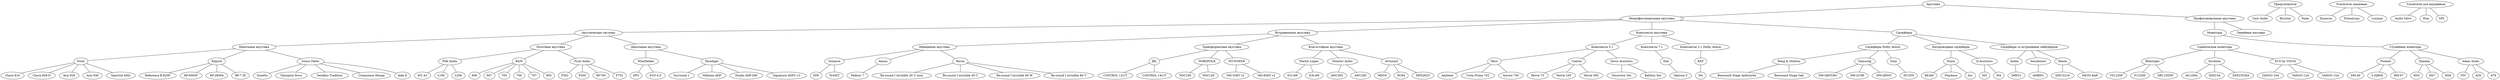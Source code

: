 graph audio_technica_map {
    //node [shape=circle]";
    //audio_technica [label="Аудиотехника"];

    // --------------------- 000 -------------------------

    "Акустика";

    // --------------------- 111 -------------------------

    //первый уровень, акустика
    "Непрофессиональная акустика";
    "Профессиональная акустика";

    // --------------------- 222 -------------------------

    //второй уровень, непрофессиональная акустика
    "Акустические системы";
    "Встраиваемая акустика";
    "Комплекты акустики";
    "Саундбары";

    //второй уровень, профессиональная акустика
    "Мониторы";

    // --------------------- 333 -------------------------

    //третий уровень, акустические системы
    "Напольная акустика";
    "Полочная акустика";
    "Дипольная акустика";

    //третий уровень, встраиваемая акустика
    "Невидимая акустика";
    "Трансформатная акустика";
    "Влагостойкая акустика";

    //третий уровень, комплекты акустики
    "Комплекты 5.1";
    "Комплекты 7.1";
    "Комплекты 3.1 Dolby Atmos";

    //третий уровень, саундбары
    "Саундбары Dolby Atmos";
    "Беспроводные саундбары";
    "Саундбары со встроенным сабвуфером";

    //третий уровень, мониторы
    "Сценические мониторы";
    "Студийные мониторы";

    // --------------------- 444 -------------------------

    //четвертый уровень, напольная акустика (бренды)
    "Focal";
    "Klipsch";
    "Sonus Faber";

    //четвертый уровень, полочная акустика (бренды)
    "Polk Audio";
    "B&W";
    "Fyne Audio";

    //четвертый уровень, дипольная акустика (бренды)
    "Wharfadale";
    "Paradigm";

    //четвертый уровень, невидимая акустика (бренды)
    "Sonance";
    "Amina";
    "Revox";

    //четвертый уровень, трансформатная акустика (бренды)
    "JBL";
    "NORDFOLK";
    "MT-POWER";

    //четвертый уровень, влагостойкая акустика (бренды)
    "Martin Logan";
    "Monitor Audio";

    //четвертый уровень, комплекты 5.1 (бренды)
    "Heco";
    "Canton";
    "Davis Acoustics";

    //четвертый уровень, комплекты 7.1 (бренды)
    "Dali";

    //четвертый уровень, комплекты Dolby Atmos 3.1 (бренды)
    "KEF";

    //четвертый уровень, саундабры Dolby Atmos (бренды)
    "Bang & Olufsen";
    "Samsung";
    "Sony";

    //четвертый уровень, беспроводные саундбары (бренды)
    "Sonos";
    "Q-Acoustics";

    //четвертый уровень, саундбары со встроеным сабвуфером (бренды)
    "Audac";
    "Sennheiser";
    "Denon";

    //четвертый уровень, сценические мониторы (бренды)
    "Behringer";
    "Invotone";
    "ECO by VOLTA";

    //четвертый уровень, студийные мониторы (бренды)
    "Pioneer";
    "Yamaha";
    "Adam Audio";

    // --------------------- 555 -------------------------

    //пятый уровень, напольная акустика (модели Focal)
    "Chora 816";
    "Chora 826-D";
    "Aria 926";
    "Aria 936";
    "Spectral 40th";

    //пятый уровень, напольная акустика (модели Klipsch)
    "Reference R-820F";
    "RP-6000F";
    "RP-280FA";
    "RF-7 III";

    //пятый уровень, напольная акустика (модели Sonus Faber)
    "Sonetto";
    "Olympica Nova";
    "Serafino Tradition";
    "Cremonese Wenge";
    "Aida II";

    //пятый уровень, полочная акустика (модели Polk Audio)
    "RTi A3";
    "L100";
    "L200";

    //пятый уровень, полочная акустика (модели B&W)
    "606";
    "607";
    "705";
    "706";
    "707";
    "805";

    //пятый уровень, полочная акустика (модели Fyne Audio)
    "F301";
    "F500";
    "RF700";
    "F701";

    //пятый уровень, дипльная акустика (модели Wharfadale)
    "DFS";
    "EVO 4.S";

    //пятый уровень, дипльная акустика (модели Paradigm)
    "Surround 1";
    "Millenia ADP";
    "Studio ADP-590";
    "Signature ADP3 v.3";

    //пятый уровень, невидимая акустика (модели Sonance);
    "ISW";
    "IS4SST";

    //пятый уровень, невидимая акустика (модели Amina);
    "Mobius 7";

    //пятый уровень, невидимая акустика (модели Revox);
    "Re:sound I invisible 20 U mini";
    "Re:sound I invisible 40 C";
    "Re:sound I invisible 80 W";
    "Re:sound I invisible 80 U";

    //пятый уровень, трансформатная акустика (модели JBL);
    "CONTROL 12C/T";
    "CONTROL 14C/T";

    //пятый уровень, трансформатная акустика (модели NORDFOLK);
    "NSC106";
    "NSC128";

    //пятый уровень, трансформатная акустика (модели MT-POWER);
    "MD-55RT v2";
    "MD-85RT v2";

    //пятый уровень, влагостойкая акустика (модели Artsound)
    "MDC6";
    "DC84";
    "HPSQ525";

    //пятый уровень, влагостойкая акустика (модели Martin Logan)
    "IC3-AW";
    "IC8-AW";

    //пятый уровень, влагостойкая акустика (модели Monitor Audio)
    "AWC265";
    "AWC285";

    //пятый уровень, комплекты 5.1  (модели Heco)
    "Ambient";
    "Victa Prime 702";
    "Aurora 700";

    //пятый уровень, комплекты 5.1  (модели Canton)
    "Movie 75";
    "Movie 165";
    "Movie 365";

    //пятый уровень, комплекты 5.1  (модели Davis Acoustics)
    "Discovery Set";
    "Balthus Set";

    //пятый уровень, комплекты 7.1  (модели Dali)
    "Opticon 5";

    //пятый уровень, комплекты Dolby Atmos 3.1 (модели KEF)
    "N4";

    //пятый уровень, саундабры Dolby Atmos (модели Bang & Olufsen)
    "Beosound Stage Anthracite";
    "Beosound Stage Oak";

    //пятый уровень, саундабры Dolby Atmos (модели Samsung)
    "HW-Q60T/RU";
    "HW-Q70R";
    "HW-Q950T";

    //пятый уровень, саундабры Dolby Atmos (модели Sony)
    "HT-ZF9";

    //пятый уровень, беспроводные саундабры (модели Sonos)
    "BEAM";
    "Playbase";
    "Arc";

    //пятый уровень, беспроводные саундабры (модели Q-Acoustics)
    "M3";
    "M4";

    //пятый уровень, саундбары со встроеным сабвуфером  (модели Audac)
    "IMEO1";

    //пятый уровень, саундбары со встроеным сабвуфером  (модели Sennheiser)
    "AMBEO";

    //пятый уровень, саундбары со встроеным сабвуфером  (модели Denon)
    "DHT-S216";
    "HEOS BAR";

    //пятый уровень, сценические мониторы  (модели Behringer)
    "VS1220F";
    "F1220D";
    "DR115DSP";

    //пятый уровень, сценические мониторы  (модели Invotone)
    "AS12MA";
    "DSX15A";
    "DSX15CMA";

    //пятый уровень, сценические мониторы  (модели ECO by VOLTA)
    "TANGO-10A";
    "TANGO-12A";
    "TANGO-15A";

    //пятый уровень, студийные мониторы  (модели Pioneer)
    "DM-40";
    "S-DJ80X";
    "RM-07";

    //пятый уровень, студийные мониторы  (модели Yamaha)
    "HS5";
    "HS7";
    "HS8";

    //пятый уровень, студийные мониторы  (модели Adam Audio)
    "T5V";
    "A3X";
    "A7X";

    // ---------------- Построение графа -----------------

    "Акустика" -- "Непрофессиональная акустика";
    "Акустика" -- "Профессиональная акустика";

    "Непрофессиональная акустика" -- "Акустические системы";
    "Непрофессиональная акустика" -- "Встраиваемая акустика";
    "Непрофессиональная акустика" -- "Комплекты акустики";
    "Непрофессиональная акустика" -- "Саундбары";

    "Профессиональная акустика" -- "Мониторы";
    "Профессиональная акустика" -- "Линейные массивы";

    "Акустические системы" -- "Напольная акустика";
    "Акустические системы" -- "Полочная акустика";
    "Акустические системы" -- "Дипольная акустика";

    "Встраиваемая акустика" -- "Невидимая акустика";
    "Встраиваемая акустика" -- "Трансформатная акустика";
    "Встраиваемая акустика" -- "Влагостойкая акустика";

    "Комплекты акустики" -- "Комплекты 5.1";
    "Комплекты акустики" -- "Комплекты 7.1";
    "Комплекты акустики" -- "Комплекты 3.1 Dolby Atmos";

    "Саундбары" -- "Саундбары Dolby Atmos";
    "Саундбары" -- "Беспроводные саундбары";
    "Саундбары" -- "Саундбары со встроенным сабвуфером";

    "Мониторы" -- "Сценические мониторы";
    "Мониторы" -- "Студийные мониторы";

    "Предусилители" -- "Cary Audio";
    "Предусилители" -- "Bryston";
    "Предусилители" -- "Naim";

    "Усилители ламповые" -- "Dynavox";
    "Усилители ламповые" -- "PrimaLuna";
    "Усилители ламповые" -- "Luxman";

    "Усилители для наушников" -- "Audio Valve";
    "Усилители для наушников" -- "Stax";
    "Усилители для наушников" -- "SPL";

    "Напольная акустика" -- "Focal";
    "Напольная акустика" -- "Klipsch";
    "Напольная акустика" -- "Sonus Faber";

    "Полочная акустика" -- "Polk Audio";
    "Полочная акустика" -- "B&W";
    "Полочная акустика" -- "Fyne Audio";

    "Дипольная акустика" -- "Wharfadale";
    "Дипольная акустика" -- "Paradigm";

    "Невидимая акустика" -- "Sonance";
    "Невидимая акустика" -- "Amina";
    "Невидимая акустика" -- "Revox";

    "Трансформатная акустика" -- "JBL";
    "Трансформатная акустика" -- "NORDFOLK";
    "Трансформатная акустика" -- "MT-POWER";

    "Влагостойкая акустика" -- "Martin Logan";
    "Влагостойкая акустика" -- "Monitor Audio";
    "Влагостойкая акустика" -- "Artsound";

    "Комплекты 5.1" -- "Heco";
    "Комплекты 5.1" -- "Canton";
    "Комплекты 5.1" -- "Davis Acoustics";

    "Комплекты 7.1" -- "Dali";

    "Комплекты 3.1 Dolby Atmos" -- "KEF";

    "Саундбары Dolby Atmos" -- "Bang & Olufsen";
    "Саундбары Dolby Atmos" -- "Samsung";
    "Саундбары Dolby Atmos" -- "Sony";

    "Беспроводные саундбары" -- "Sonos";
    "Беспроводные саундбары" -- "Q-Acoustics";

    "Саундбары со встроенным сабвуфером" -- "Audac";
    "Саундбары со встроенным сабвуфером" -- "Sennheiser";
    "Саундбары со встроенным сабвуфером" -- "Denon";

    "Сценические мониторы" -- "Behringer";
    "Сценические мониторы" -- "Invotone";
    "Сценические мониторы" -- "ECO by VOLTA";

    "Студийные мониторы" -- "Pioneer";
    "Студийные мониторы" -- "Yamaha";
    "Студийные мониторы" -- "Adam Audio";

    "Focal" -- "Chora 816";
    "Focal" -- "Chora 826-D";
    "Focal" -- "Aria 926";
    "Focal" -- "Aria 936";
    "Focal" -- "Spectral 40th";

    "Klipsch" -- "Reference R-820F";
    "Klipsch" -- "RP-6000F";
    "Klipsch" -- "RP-280FA";
    "Klipsch" -- "RF-7 III";

    "Sonus Faber" -- "Sonetto";
    "Sonus Faber" -- "Olympica Nova";
    "Sonus Faber" -- "Serafino Tradition";
    "Sonus Faber" -- "Cremonese Wenge";
    "Sonus Faber" -- "Aida II";

    "Polk Audio" -- "RTi A3";
    "Polk Audio" -- "L100";
    "Polk Audio" -- "L200";

    "B&W" -- "606";
    "B&W" -- "607";
    "B&W" -- "705";
    "B&W" -- "706";
    "B&W" -- "707";
    "B&W" -- "805";

    "Fyne Audio" -- "F301";
    "Fyne Audio" -- "F500";
    "Fyne Audio" -- "RF700";
    "Fyne Audio" -- "F701";

    "Wharfadale" -- "DFS";
    "Wharfadale" -- "EVO 4.S";

    "Paradigm" -- "Surround 1";
    "Paradigm" -- "Millenia ADP";
    "Paradigm" -- "Studio ADP-590";
    "Paradigm" -- "Signature ADP3 v.3";

    "Sonance" -- "ISW";
    "Sonance" -- "IS4SST";

    "Amina" -- "Mobius 7";

    "Revox" -- "Re:sound I invisible 20 U mini";
    "Revox" -- "Re:sound I invisible 40 C";
    "Revox" -- "Re:sound I invisible 80 W";
    "Revox" -- "Re:sound I invisible 80 U";

    "JBL" -- "CONTROL 12C/T";
    "JBL" -- "CONTROL 14C/T";

    "NORDFOLK" -- "NSC106";
    "NORDFOLK" -- "NSC128";

    "MT-POWER" -- "MD-55RT v2";
    "MT-POWER" -- "MD-85RT v2";

    "Artsound" -- "MDC6";
    "Artsound" -- "DC84";
    "Artsound" -- "HPSQ525";

    "Martin Logan" -- "IC3-AW";
    "Martin Logan" -- "IC8-AW";

    "Monitor Audio" -- "AWC265";
    "Monitor Audio" -- "AWC285";

    "Heco" -- "Ambient";
    "Heco" -- "Victa Prime 702";
    "Heco" -- "Aurora 700";

    "Canton" -- "Movie 75";
    "Canton" -- "Movie 165";
    "Canton" -- "Movie 365";

    "Davis Acoustics" -- "Discovery Set";
    "Davis Acoustics" -- "Balthus Set";

    "Dali" -- "Opticon 5";

    "KEF" -- "N4";

    "Bang & Olufsen" -- "Beosound Stage Anthracite";
    "Bang & Olufsen" -- "Beosound Stage Oak";

    "Samsung" -- "HW-Q60T/RU";
    "Samsung" -- "HW-Q70R";
    "Samsung" -- "HW-Q950T";

    "Sony" -- "HT-ZF9";

    "Sonos" -- "BEAM";
    "Sonos" -- "Playbase";
    "Sonos" -- "Arc";

    "Q-Acoustics" -- "M3";
    "Q-Acoustics" -- "M4";

    "Audac" -- "IMEO1";

    "Sennheiser" -- "AMBEO";

    "Denon" -- "DHT-S216";
    "Denon" -- "HEOS BAR";

    "Behringer" -- "VS1220F";
    "Behringer" -- "F1220D";
    "Behringer" -- "DR115DSP";

    "Invotone" -- "AS12MA";
    "Invotone" -- "DSX15A";
    "Invotone" -- "DSX15CMA";

    "ECO by VOLTA" -- "TANGO-10A";
    "ECO by VOLTA" -- "TANGO-12A";
    "ECO by VOLTA" -- "TANGO-15A";

    "Pioneer" -- "DM-40";
    "Pioneer" -- "S-DJ80X";
    "Pioneer" -- "RM-07";

    "Yamaha" -- "HS5";
    "Yamaha" -- "HS7";
    "Yamaha" -- "HS8";

    "Adam Audio" -- "T5V";
    "Adam Audio" -- "A3X";
    "Adam Audio" -- "A7X";
}